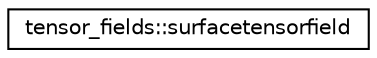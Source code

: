 digraph "Graphical Class Hierarchy"
{
 // LATEX_PDF_SIZE
  edge [fontname="Helvetica",fontsize="10",labelfontname="Helvetica",labelfontsize="10"];
  node [fontname="Helvetica",fontsize="10",shape=record];
  rankdir="LR";
  Node0 [label="tensor_fields::surfacetensorfield",height=0.2,width=0.4,color="black", fillcolor="white", style="filled",URL="$structtensor__fields_1_1surfacetensorfield.html",tooltip=" "];
}
